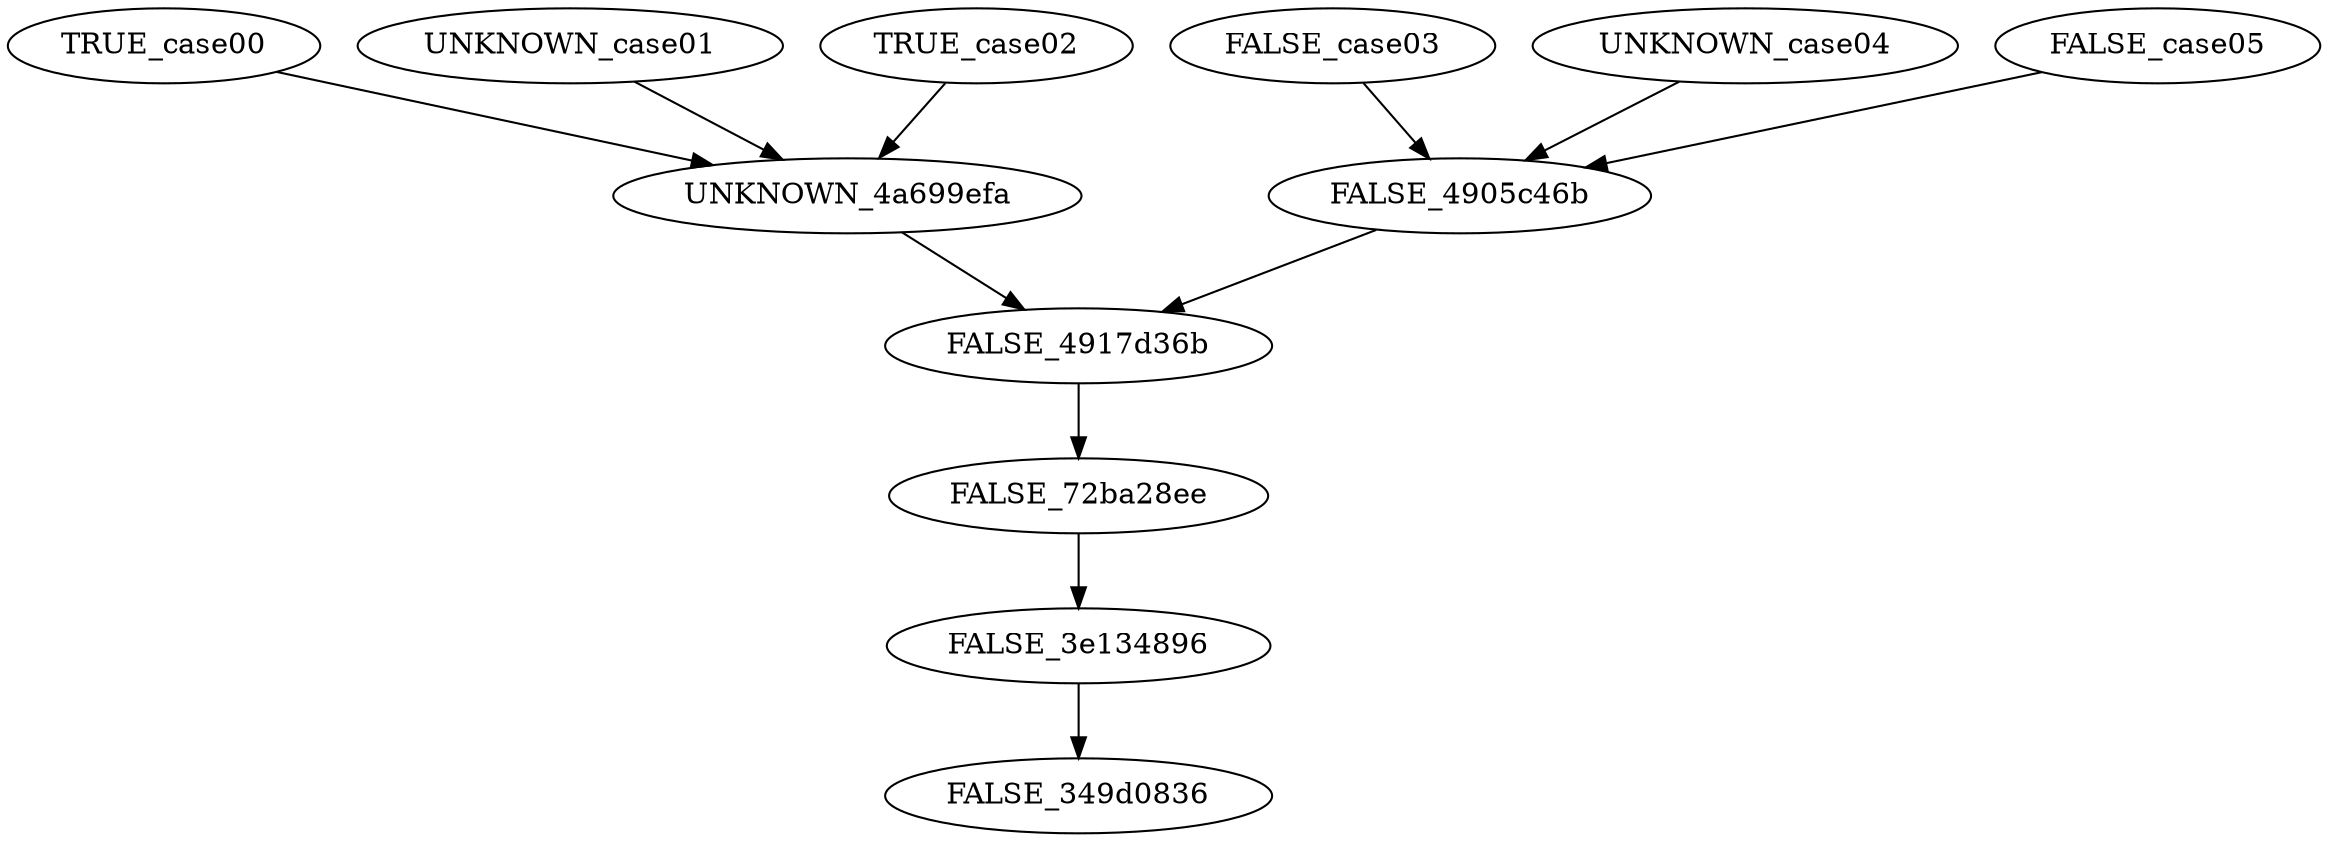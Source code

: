 digraph G {
	TRUE_case00 -> UNKNOWN_4a699efa;
	UNKNOWN_case01 -> UNKNOWN_4a699efa;
	TRUE_case02 -> UNKNOWN_4a699efa;
	FALSE_case03 -> FALSE_4905c46b;
	UNKNOWN_case04 -> FALSE_4905c46b;
	FALSE_case05 -> FALSE_4905c46b;
	UNKNOWN_4a699efa -> FALSE_4917d36b;
	FALSE_4905c46b -> FALSE_4917d36b;
	FALSE_4917d36b -> FALSE_72ba28ee;
	FALSE_72ba28ee -> FALSE_3e134896;
	FALSE_3e134896 -> FALSE_349d0836;
}

